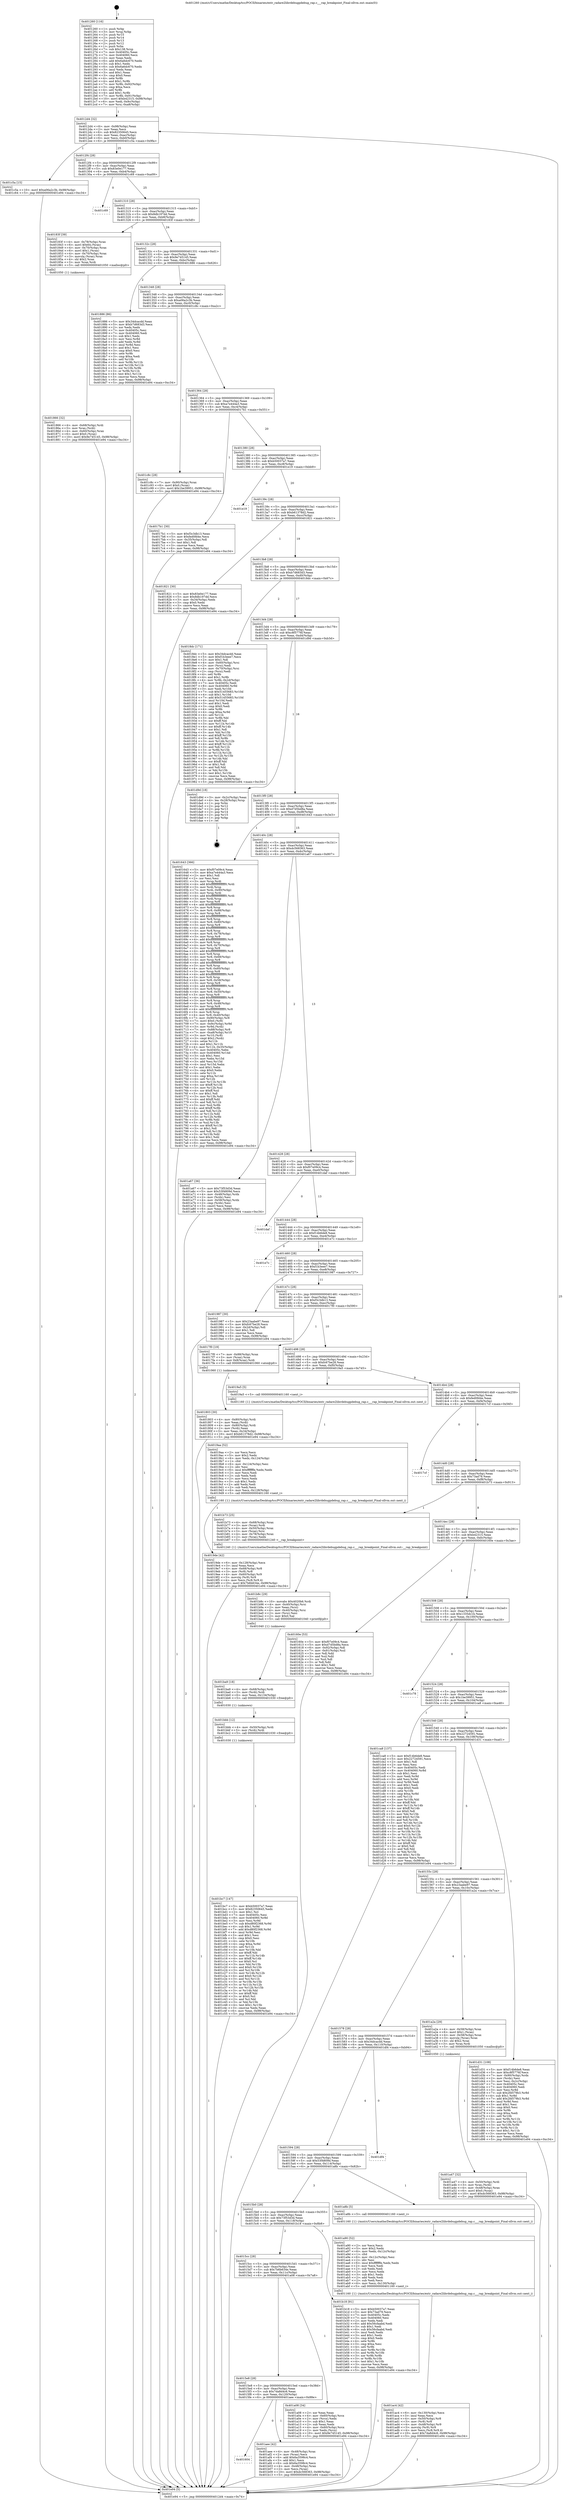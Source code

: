 digraph "0x401260" {
  label = "0x401260 (/mnt/c/Users/mathe/Desktop/tcc/POCII/binaries/extr_radare2librdebugpdebug_rap.c___rap_breakpoint_Final-ollvm.out::main(0))"
  labelloc = "t"
  node[shape=record]

  Entry [label="",width=0.3,height=0.3,shape=circle,fillcolor=black,style=filled]
  "0x4012d4" [label="{
     0x4012d4 [32]\l
     | [instrs]\l
     &nbsp;&nbsp;0x4012d4 \<+6\>: mov -0x98(%rbp),%eax\l
     &nbsp;&nbsp;0x4012da \<+2\>: mov %eax,%ecx\l
     &nbsp;&nbsp;0x4012dc \<+6\>: sub $0x82350645,%ecx\l
     &nbsp;&nbsp;0x4012e2 \<+6\>: mov %eax,-0xac(%rbp)\l
     &nbsp;&nbsp;0x4012e8 \<+6\>: mov %ecx,-0xb0(%rbp)\l
     &nbsp;&nbsp;0x4012ee \<+6\>: je 0000000000401c5a \<main+0x9fa\>\l
  }"]
  "0x401c5a" [label="{
     0x401c5a [15]\l
     | [instrs]\l
     &nbsp;&nbsp;0x401c5a \<+10\>: movl $0xa06a2c3b,-0x98(%rbp)\l
     &nbsp;&nbsp;0x401c64 \<+5\>: jmp 0000000000401e94 \<main+0xc34\>\l
  }"]
  "0x4012f4" [label="{
     0x4012f4 [28]\l
     | [instrs]\l
     &nbsp;&nbsp;0x4012f4 \<+5\>: jmp 00000000004012f9 \<main+0x99\>\l
     &nbsp;&nbsp;0x4012f9 \<+6\>: mov -0xac(%rbp),%eax\l
     &nbsp;&nbsp;0x4012ff \<+5\>: sub $0x83e0e177,%eax\l
     &nbsp;&nbsp;0x401304 \<+6\>: mov %eax,-0xb4(%rbp)\l
     &nbsp;&nbsp;0x40130a \<+6\>: je 0000000000401c69 \<main+0xa09\>\l
  }"]
  Exit [label="",width=0.3,height=0.3,shape=circle,fillcolor=black,style=filled,peripheries=2]
  "0x401c69" [label="{
     0x401c69\l
  }", style=dashed]
  "0x401310" [label="{
     0x401310 [28]\l
     | [instrs]\l
     &nbsp;&nbsp;0x401310 \<+5\>: jmp 0000000000401315 \<main+0xb5\>\l
     &nbsp;&nbsp;0x401315 \<+6\>: mov -0xac(%rbp),%eax\l
     &nbsp;&nbsp;0x40131b \<+5\>: sub $0x8db197dd,%eax\l
     &nbsp;&nbsp;0x401320 \<+6\>: mov %eax,-0xb8(%rbp)\l
     &nbsp;&nbsp;0x401326 \<+6\>: je 000000000040183f \<main+0x5df\>\l
  }"]
  "0x401bc7" [label="{
     0x401bc7 [147]\l
     | [instrs]\l
     &nbsp;&nbsp;0x401bc7 \<+5\>: mov $0xb50037a7,%eax\l
     &nbsp;&nbsp;0x401bcc \<+5\>: mov $0x82350645,%edx\l
     &nbsp;&nbsp;0x401bd1 \<+2\>: mov $0x1,%cl\l
     &nbsp;&nbsp;0x401bd3 \<+7\>: mov 0x40405c,%esi\l
     &nbsp;&nbsp;0x401bda \<+8\>: mov 0x404060,%r8d\l
     &nbsp;&nbsp;0x401be2 \<+3\>: mov %esi,%r9d\l
     &nbsp;&nbsp;0x401be5 \<+7\>: sub $0xd80f2368,%r9d\l
     &nbsp;&nbsp;0x401bec \<+4\>: sub $0x1,%r9d\l
     &nbsp;&nbsp;0x401bf0 \<+7\>: add $0xd80f2368,%r9d\l
     &nbsp;&nbsp;0x401bf7 \<+4\>: imul %r9d,%esi\l
     &nbsp;&nbsp;0x401bfb \<+3\>: and $0x1,%esi\l
     &nbsp;&nbsp;0x401bfe \<+3\>: cmp $0x0,%esi\l
     &nbsp;&nbsp;0x401c01 \<+4\>: sete %r10b\l
     &nbsp;&nbsp;0x401c05 \<+4\>: cmp $0xa,%r8d\l
     &nbsp;&nbsp;0x401c09 \<+4\>: setl %r11b\l
     &nbsp;&nbsp;0x401c0d \<+3\>: mov %r10b,%bl\l
     &nbsp;&nbsp;0x401c10 \<+3\>: xor $0xff,%bl\l
     &nbsp;&nbsp;0x401c13 \<+3\>: mov %r11b,%r14b\l
     &nbsp;&nbsp;0x401c16 \<+4\>: xor $0xff,%r14b\l
     &nbsp;&nbsp;0x401c1a \<+3\>: xor $0x0,%cl\l
     &nbsp;&nbsp;0x401c1d \<+3\>: mov %bl,%r15b\l
     &nbsp;&nbsp;0x401c20 \<+4\>: and $0x0,%r15b\l
     &nbsp;&nbsp;0x401c24 \<+3\>: and %cl,%r10b\l
     &nbsp;&nbsp;0x401c27 \<+3\>: mov %r14b,%r12b\l
     &nbsp;&nbsp;0x401c2a \<+4\>: and $0x0,%r12b\l
     &nbsp;&nbsp;0x401c2e \<+3\>: and %cl,%r11b\l
     &nbsp;&nbsp;0x401c31 \<+3\>: or %r10b,%r15b\l
     &nbsp;&nbsp;0x401c34 \<+3\>: or %r11b,%r12b\l
     &nbsp;&nbsp;0x401c37 \<+3\>: xor %r12b,%r15b\l
     &nbsp;&nbsp;0x401c3a \<+3\>: or %r14b,%bl\l
     &nbsp;&nbsp;0x401c3d \<+3\>: xor $0xff,%bl\l
     &nbsp;&nbsp;0x401c40 \<+3\>: or $0x0,%cl\l
     &nbsp;&nbsp;0x401c43 \<+2\>: and %cl,%bl\l
     &nbsp;&nbsp;0x401c45 \<+3\>: or %bl,%r15b\l
     &nbsp;&nbsp;0x401c48 \<+4\>: test $0x1,%r15b\l
     &nbsp;&nbsp;0x401c4c \<+3\>: cmovne %edx,%eax\l
     &nbsp;&nbsp;0x401c4f \<+6\>: mov %eax,-0x98(%rbp)\l
     &nbsp;&nbsp;0x401c55 \<+5\>: jmp 0000000000401e94 \<main+0xc34\>\l
  }"]
  "0x40183f" [label="{
     0x40183f [39]\l
     | [instrs]\l
     &nbsp;&nbsp;0x40183f \<+4\>: mov -0x78(%rbp),%rax\l
     &nbsp;&nbsp;0x401843 \<+6\>: movl $0x64,(%rax)\l
     &nbsp;&nbsp;0x401849 \<+4\>: mov -0x70(%rbp),%rax\l
     &nbsp;&nbsp;0x40184d \<+6\>: movl $0x1,(%rax)\l
     &nbsp;&nbsp;0x401853 \<+4\>: mov -0x70(%rbp),%rax\l
     &nbsp;&nbsp;0x401857 \<+3\>: movslq (%rax),%rax\l
     &nbsp;&nbsp;0x40185a \<+4\>: shl $0x2,%rax\l
     &nbsp;&nbsp;0x40185e \<+3\>: mov %rax,%rdi\l
     &nbsp;&nbsp;0x401861 \<+5\>: call 0000000000401050 \<malloc@plt\>\l
     | [calls]\l
     &nbsp;&nbsp;0x401050 \{1\} (unknown)\l
  }"]
  "0x40132c" [label="{
     0x40132c [28]\l
     | [instrs]\l
     &nbsp;&nbsp;0x40132c \<+5\>: jmp 0000000000401331 \<main+0xd1\>\l
     &nbsp;&nbsp;0x401331 \<+6\>: mov -0xac(%rbp),%eax\l
     &nbsp;&nbsp;0x401337 \<+5\>: sub $0x9e745145,%eax\l
     &nbsp;&nbsp;0x40133c \<+6\>: mov %eax,-0xbc(%rbp)\l
     &nbsp;&nbsp;0x401342 \<+6\>: je 0000000000401886 \<main+0x626\>\l
  }"]
  "0x401bbb" [label="{
     0x401bbb [12]\l
     | [instrs]\l
     &nbsp;&nbsp;0x401bbb \<+4\>: mov -0x50(%rbp),%rdi\l
     &nbsp;&nbsp;0x401bbf \<+3\>: mov (%rdi),%rdi\l
     &nbsp;&nbsp;0x401bc2 \<+5\>: call 0000000000401030 \<free@plt\>\l
     | [calls]\l
     &nbsp;&nbsp;0x401030 \{1\} (unknown)\l
  }"]
  "0x401886" [label="{
     0x401886 [86]\l
     | [instrs]\l
     &nbsp;&nbsp;0x401886 \<+5\>: mov $0x34dcacdd,%eax\l
     &nbsp;&nbsp;0x40188b \<+5\>: mov $0xb7d683d3,%ecx\l
     &nbsp;&nbsp;0x401890 \<+2\>: xor %edx,%edx\l
     &nbsp;&nbsp;0x401892 \<+7\>: mov 0x40405c,%esi\l
     &nbsp;&nbsp;0x401899 \<+7\>: mov 0x404060,%edi\l
     &nbsp;&nbsp;0x4018a0 \<+3\>: sub $0x1,%edx\l
     &nbsp;&nbsp;0x4018a3 \<+3\>: mov %esi,%r8d\l
     &nbsp;&nbsp;0x4018a6 \<+3\>: add %edx,%r8d\l
     &nbsp;&nbsp;0x4018a9 \<+4\>: imul %r8d,%esi\l
     &nbsp;&nbsp;0x4018ad \<+3\>: and $0x1,%esi\l
     &nbsp;&nbsp;0x4018b0 \<+3\>: cmp $0x0,%esi\l
     &nbsp;&nbsp;0x4018b3 \<+4\>: sete %r9b\l
     &nbsp;&nbsp;0x4018b7 \<+3\>: cmp $0xa,%edi\l
     &nbsp;&nbsp;0x4018ba \<+4\>: setl %r10b\l
     &nbsp;&nbsp;0x4018be \<+3\>: mov %r9b,%r11b\l
     &nbsp;&nbsp;0x4018c1 \<+3\>: and %r10b,%r11b\l
     &nbsp;&nbsp;0x4018c4 \<+3\>: xor %r10b,%r9b\l
     &nbsp;&nbsp;0x4018c7 \<+3\>: or %r9b,%r11b\l
     &nbsp;&nbsp;0x4018ca \<+4\>: test $0x1,%r11b\l
     &nbsp;&nbsp;0x4018ce \<+3\>: cmovne %ecx,%eax\l
     &nbsp;&nbsp;0x4018d1 \<+6\>: mov %eax,-0x98(%rbp)\l
     &nbsp;&nbsp;0x4018d7 \<+5\>: jmp 0000000000401e94 \<main+0xc34\>\l
  }"]
  "0x401348" [label="{
     0x401348 [28]\l
     | [instrs]\l
     &nbsp;&nbsp;0x401348 \<+5\>: jmp 000000000040134d \<main+0xed\>\l
     &nbsp;&nbsp;0x40134d \<+6\>: mov -0xac(%rbp),%eax\l
     &nbsp;&nbsp;0x401353 \<+5\>: sub $0xa06a2c3b,%eax\l
     &nbsp;&nbsp;0x401358 \<+6\>: mov %eax,-0xc0(%rbp)\l
     &nbsp;&nbsp;0x40135e \<+6\>: je 0000000000401c8c \<main+0xa2c\>\l
  }"]
  "0x401ba9" [label="{
     0x401ba9 [18]\l
     | [instrs]\l
     &nbsp;&nbsp;0x401ba9 \<+4\>: mov -0x68(%rbp),%rdi\l
     &nbsp;&nbsp;0x401bad \<+3\>: mov (%rdi),%rdi\l
     &nbsp;&nbsp;0x401bb0 \<+6\>: mov %eax,-0x134(%rbp)\l
     &nbsp;&nbsp;0x401bb6 \<+5\>: call 0000000000401030 \<free@plt\>\l
     | [calls]\l
     &nbsp;&nbsp;0x401030 \{1\} (unknown)\l
  }"]
  "0x401c8c" [label="{
     0x401c8c [28]\l
     | [instrs]\l
     &nbsp;&nbsp;0x401c8c \<+7\>: mov -0x90(%rbp),%rax\l
     &nbsp;&nbsp;0x401c93 \<+6\>: movl $0x0,(%rax)\l
     &nbsp;&nbsp;0x401c99 \<+10\>: movl $0x1be39951,-0x98(%rbp)\l
     &nbsp;&nbsp;0x401ca3 \<+5\>: jmp 0000000000401e94 \<main+0xc34\>\l
  }"]
  "0x401364" [label="{
     0x401364 [28]\l
     | [instrs]\l
     &nbsp;&nbsp;0x401364 \<+5\>: jmp 0000000000401369 \<main+0x109\>\l
     &nbsp;&nbsp;0x401369 \<+6\>: mov -0xac(%rbp),%eax\l
     &nbsp;&nbsp;0x40136f \<+5\>: sub $0xa7e444a3,%eax\l
     &nbsp;&nbsp;0x401374 \<+6\>: mov %eax,-0xc4(%rbp)\l
     &nbsp;&nbsp;0x40137a \<+6\>: je 00000000004017b1 \<main+0x551\>\l
  }"]
  "0x401b8c" [label="{
     0x401b8c [29]\l
     | [instrs]\l
     &nbsp;&nbsp;0x401b8c \<+10\>: movabs $0x4020b6,%rdi\l
     &nbsp;&nbsp;0x401b96 \<+4\>: mov -0x40(%rbp),%rsi\l
     &nbsp;&nbsp;0x401b9a \<+2\>: mov %eax,(%rsi)\l
     &nbsp;&nbsp;0x401b9c \<+4\>: mov -0x40(%rbp),%rsi\l
     &nbsp;&nbsp;0x401ba0 \<+2\>: mov (%rsi),%esi\l
     &nbsp;&nbsp;0x401ba2 \<+2\>: mov $0x0,%al\l
     &nbsp;&nbsp;0x401ba4 \<+5\>: call 0000000000401040 \<printf@plt\>\l
     | [calls]\l
     &nbsp;&nbsp;0x401040 \{1\} (unknown)\l
  }"]
  "0x4017b1" [label="{
     0x4017b1 [30]\l
     | [instrs]\l
     &nbsp;&nbsp;0x4017b1 \<+5\>: mov $0xf3c3db13,%eax\l
     &nbsp;&nbsp;0x4017b6 \<+5\>: mov $0xfed0fd4e,%ecx\l
     &nbsp;&nbsp;0x4017bb \<+3\>: mov -0x35(%rbp),%dl\l
     &nbsp;&nbsp;0x4017be \<+3\>: test $0x1,%dl\l
     &nbsp;&nbsp;0x4017c1 \<+3\>: cmovne %ecx,%eax\l
     &nbsp;&nbsp;0x4017c4 \<+6\>: mov %eax,-0x98(%rbp)\l
     &nbsp;&nbsp;0x4017ca \<+5\>: jmp 0000000000401e94 \<main+0xc34\>\l
  }"]
  "0x401380" [label="{
     0x401380 [28]\l
     | [instrs]\l
     &nbsp;&nbsp;0x401380 \<+5\>: jmp 0000000000401385 \<main+0x125\>\l
     &nbsp;&nbsp;0x401385 \<+6\>: mov -0xac(%rbp),%eax\l
     &nbsp;&nbsp;0x40138b \<+5\>: sub $0xb50037a7,%eax\l
     &nbsp;&nbsp;0x401390 \<+6\>: mov %eax,-0xc8(%rbp)\l
     &nbsp;&nbsp;0x401396 \<+6\>: je 0000000000401e19 \<main+0xbb9\>\l
  }"]
  "0x401604" [label="{
     0x401604\l
  }", style=dashed]
  "0x401e19" [label="{
     0x401e19\l
  }", style=dashed]
  "0x40139c" [label="{
     0x40139c [28]\l
     | [instrs]\l
     &nbsp;&nbsp;0x40139c \<+5\>: jmp 00000000004013a1 \<main+0x141\>\l
     &nbsp;&nbsp;0x4013a1 \<+6\>: mov -0xac(%rbp),%eax\l
     &nbsp;&nbsp;0x4013a7 \<+5\>: sub $0xb61378d2,%eax\l
     &nbsp;&nbsp;0x4013ac \<+6\>: mov %eax,-0xcc(%rbp)\l
     &nbsp;&nbsp;0x4013b2 \<+6\>: je 0000000000401821 \<main+0x5c1\>\l
  }"]
  "0x401aee" [label="{
     0x401aee [42]\l
     | [instrs]\l
     &nbsp;&nbsp;0x401aee \<+4\>: mov -0x48(%rbp),%rax\l
     &nbsp;&nbsp;0x401af2 \<+2\>: mov (%rax),%ecx\l
     &nbsp;&nbsp;0x401af4 \<+6\>: add $0x6a3598c4,%ecx\l
     &nbsp;&nbsp;0x401afa \<+3\>: add $0x1,%ecx\l
     &nbsp;&nbsp;0x401afd \<+6\>: sub $0x6a3598c4,%ecx\l
     &nbsp;&nbsp;0x401b03 \<+4\>: mov -0x48(%rbp),%rax\l
     &nbsp;&nbsp;0x401b07 \<+2\>: mov %ecx,(%rax)\l
     &nbsp;&nbsp;0x401b09 \<+10\>: movl $0xdc568363,-0x98(%rbp)\l
     &nbsp;&nbsp;0x401b13 \<+5\>: jmp 0000000000401e94 \<main+0xc34\>\l
  }"]
  "0x401821" [label="{
     0x401821 [30]\l
     | [instrs]\l
     &nbsp;&nbsp;0x401821 \<+5\>: mov $0x83e0e177,%eax\l
     &nbsp;&nbsp;0x401826 \<+5\>: mov $0x8db197dd,%ecx\l
     &nbsp;&nbsp;0x40182b \<+3\>: mov -0x34(%rbp),%edx\l
     &nbsp;&nbsp;0x40182e \<+3\>: cmp $0x0,%edx\l
     &nbsp;&nbsp;0x401831 \<+3\>: cmove %ecx,%eax\l
     &nbsp;&nbsp;0x401834 \<+6\>: mov %eax,-0x98(%rbp)\l
     &nbsp;&nbsp;0x40183a \<+5\>: jmp 0000000000401e94 \<main+0xc34\>\l
  }"]
  "0x4013b8" [label="{
     0x4013b8 [28]\l
     | [instrs]\l
     &nbsp;&nbsp;0x4013b8 \<+5\>: jmp 00000000004013bd \<main+0x15d\>\l
     &nbsp;&nbsp;0x4013bd \<+6\>: mov -0xac(%rbp),%eax\l
     &nbsp;&nbsp;0x4013c3 \<+5\>: sub $0xb7d683d3,%eax\l
     &nbsp;&nbsp;0x4013c8 \<+6\>: mov %eax,-0xd0(%rbp)\l
     &nbsp;&nbsp;0x4013ce \<+6\>: je 00000000004018dc \<main+0x67c\>\l
  }"]
  "0x401ac4" [label="{
     0x401ac4 [42]\l
     | [instrs]\l
     &nbsp;&nbsp;0x401ac4 \<+6\>: mov -0x130(%rbp),%ecx\l
     &nbsp;&nbsp;0x401aca \<+3\>: imul %eax,%ecx\l
     &nbsp;&nbsp;0x401acd \<+4\>: mov -0x50(%rbp),%r8\l
     &nbsp;&nbsp;0x401ad1 \<+3\>: mov (%r8),%r8\l
     &nbsp;&nbsp;0x401ad4 \<+4\>: mov -0x48(%rbp),%r9\l
     &nbsp;&nbsp;0x401ad8 \<+3\>: movslq (%r9),%r9\l
     &nbsp;&nbsp;0x401adb \<+4\>: mov %ecx,(%r8,%r9,4)\l
     &nbsp;&nbsp;0x401adf \<+10\>: movl $0x7da8d4c6,-0x98(%rbp)\l
     &nbsp;&nbsp;0x401ae9 \<+5\>: jmp 0000000000401e94 \<main+0xc34\>\l
  }"]
  "0x4018dc" [label="{
     0x4018dc [171]\l
     | [instrs]\l
     &nbsp;&nbsp;0x4018dc \<+5\>: mov $0x34dcacdd,%eax\l
     &nbsp;&nbsp;0x4018e1 \<+5\>: mov $0xf1b3eee7,%ecx\l
     &nbsp;&nbsp;0x4018e6 \<+2\>: mov $0x1,%dl\l
     &nbsp;&nbsp;0x4018e8 \<+4\>: mov -0x60(%rbp),%rsi\l
     &nbsp;&nbsp;0x4018ec \<+2\>: mov (%rsi),%edi\l
     &nbsp;&nbsp;0x4018ee \<+4\>: mov -0x70(%rbp),%rsi\l
     &nbsp;&nbsp;0x4018f2 \<+2\>: cmp (%rsi),%edi\l
     &nbsp;&nbsp;0x4018f4 \<+4\>: setl %r8b\l
     &nbsp;&nbsp;0x4018f8 \<+4\>: and $0x1,%r8b\l
     &nbsp;&nbsp;0x4018fc \<+4\>: mov %r8b,-0x2d(%rbp)\l
     &nbsp;&nbsp;0x401900 \<+7\>: mov 0x40405c,%edi\l
     &nbsp;&nbsp;0x401907 \<+8\>: mov 0x404060,%r9d\l
     &nbsp;&nbsp;0x40190f \<+3\>: mov %edi,%r10d\l
     &nbsp;&nbsp;0x401912 \<+7\>: sub $0x51455683,%r10d\l
     &nbsp;&nbsp;0x401919 \<+4\>: sub $0x1,%r10d\l
     &nbsp;&nbsp;0x40191d \<+7\>: add $0x51455683,%r10d\l
     &nbsp;&nbsp;0x401924 \<+4\>: imul %r10d,%edi\l
     &nbsp;&nbsp;0x401928 \<+3\>: and $0x1,%edi\l
     &nbsp;&nbsp;0x40192b \<+3\>: cmp $0x0,%edi\l
     &nbsp;&nbsp;0x40192e \<+4\>: sete %r8b\l
     &nbsp;&nbsp;0x401932 \<+4\>: cmp $0xa,%r9d\l
     &nbsp;&nbsp;0x401936 \<+4\>: setl %r11b\l
     &nbsp;&nbsp;0x40193a \<+3\>: mov %r8b,%bl\l
     &nbsp;&nbsp;0x40193d \<+3\>: xor $0xff,%bl\l
     &nbsp;&nbsp;0x401940 \<+3\>: mov %r11b,%r14b\l
     &nbsp;&nbsp;0x401943 \<+4\>: xor $0xff,%r14b\l
     &nbsp;&nbsp;0x401947 \<+3\>: xor $0x1,%dl\l
     &nbsp;&nbsp;0x40194a \<+3\>: mov %bl,%r15b\l
     &nbsp;&nbsp;0x40194d \<+4\>: and $0xff,%r15b\l
     &nbsp;&nbsp;0x401951 \<+3\>: and %dl,%r8b\l
     &nbsp;&nbsp;0x401954 \<+3\>: mov %r14b,%r12b\l
     &nbsp;&nbsp;0x401957 \<+4\>: and $0xff,%r12b\l
     &nbsp;&nbsp;0x40195b \<+3\>: and %dl,%r11b\l
     &nbsp;&nbsp;0x40195e \<+3\>: or %r8b,%r15b\l
     &nbsp;&nbsp;0x401961 \<+3\>: or %r11b,%r12b\l
     &nbsp;&nbsp;0x401964 \<+3\>: xor %r12b,%r15b\l
     &nbsp;&nbsp;0x401967 \<+3\>: or %r14b,%bl\l
     &nbsp;&nbsp;0x40196a \<+3\>: xor $0xff,%bl\l
     &nbsp;&nbsp;0x40196d \<+3\>: or $0x1,%dl\l
     &nbsp;&nbsp;0x401970 \<+2\>: and %dl,%bl\l
     &nbsp;&nbsp;0x401972 \<+3\>: or %bl,%r15b\l
     &nbsp;&nbsp;0x401975 \<+4\>: test $0x1,%r15b\l
     &nbsp;&nbsp;0x401979 \<+3\>: cmovne %ecx,%eax\l
     &nbsp;&nbsp;0x40197c \<+6\>: mov %eax,-0x98(%rbp)\l
     &nbsp;&nbsp;0x401982 \<+5\>: jmp 0000000000401e94 \<main+0xc34\>\l
  }"]
  "0x4013d4" [label="{
     0x4013d4 [28]\l
     | [instrs]\l
     &nbsp;&nbsp;0x4013d4 \<+5\>: jmp 00000000004013d9 \<main+0x179\>\l
     &nbsp;&nbsp;0x4013d9 \<+6\>: mov -0xac(%rbp),%eax\l
     &nbsp;&nbsp;0x4013df \<+5\>: sub $0xc8f5776f,%eax\l
     &nbsp;&nbsp;0x4013e4 \<+6\>: mov %eax,-0xd4(%rbp)\l
     &nbsp;&nbsp;0x4013ea \<+6\>: je 0000000000401d9d \<main+0xb3d\>\l
  }"]
  "0x401a90" [label="{
     0x401a90 [52]\l
     | [instrs]\l
     &nbsp;&nbsp;0x401a90 \<+2\>: xor %ecx,%ecx\l
     &nbsp;&nbsp;0x401a92 \<+5\>: mov $0x2,%edx\l
     &nbsp;&nbsp;0x401a97 \<+6\>: mov %edx,-0x12c(%rbp)\l
     &nbsp;&nbsp;0x401a9d \<+1\>: cltd\l
     &nbsp;&nbsp;0x401a9e \<+6\>: mov -0x12c(%rbp),%esi\l
     &nbsp;&nbsp;0x401aa4 \<+2\>: idiv %esi\l
     &nbsp;&nbsp;0x401aa6 \<+6\>: imul $0xfffffffe,%edx,%edx\l
     &nbsp;&nbsp;0x401aac \<+2\>: mov %ecx,%edi\l
     &nbsp;&nbsp;0x401aae \<+2\>: sub %edx,%edi\l
     &nbsp;&nbsp;0x401ab0 \<+2\>: mov %ecx,%edx\l
     &nbsp;&nbsp;0x401ab2 \<+3\>: sub $0x1,%edx\l
     &nbsp;&nbsp;0x401ab5 \<+2\>: add %edx,%edi\l
     &nbsp;&nbsp;0x401ab7 \<+2\>: sub %edi,%ecx\l
     &nbsp;&nbsp;0x401ab9 \<+6\>: mov %ecx,-0x130(%rbp)\l
     &nbsp;&nbsp;0x401abf \<+5\>: call 0000000000401160 \<next_i\>\l
     | [calls]\l
     &nbsp;&nbsp;0x401160 \{1\} (/mnt/c/Users/mathe/Desktop/tcc/POCII/binaries/extr_radare2librdebugpdebug_rap.c___rap_breakpoint_Final-ollvm.out::next_i)\l
  }"]
  "0x401d9d" [label="{
     0x401d9d [18]\l
     | [instrs]\l
     &nbsp;&nbsp;0x401d9d \<+3\>: mov -0x2c(%rbp),%eax\l
     &nbsp;&nbsp;0x401da0 \<+4\>: lea -0x28(%rbp),%rsp\l
     &nbsp;&nbsp;0x401da4 \<+1\>: pop %rbx\l
     &nbsp;&nbsp;0x401da5 \<+2\>: pop %r12\l
     &nbsp;&nbsp;0x401da7 \<+2\>: pop %r13\l
     &nbsp;&nbsp;0x401da9 \<+2\>: pop %r14\l
     &nbsp;&nbsp;0x401dab \<+2\>: pop %r15\l
     &nbsp;&nbsp;0x401dad \<+1\>: pop %rbp\l
     &nbsp;&nbsp;0x401dae \<+1\>: ret\l
  }"]
  "0x4013f0" [label="{
     0x4013f0 [28]\l
     | [instrs]\l
     &nbsp;&nbsp;0x4013f0 \<+5\>: jmp 00000000004013f5 \<main+0x195\>\l
     &nbsp;&nbsp;0x4013f5 \<+6\>: mov -0xac(%rbp),%eax\l
     &nbsp;&nbsp;0x4013fb \<+5\>: sub $0xd7d5bd8a,%eax\l
     &nbsp;&nbsp;0x401400 \<+6\>: mov %eax,-0xd8(%rbp)\l
     &nbsp;&nbsp;0x401406 \<+6\>: je 0000000000401643 \<main+0x3e3\>\l
  }"]
  "0x401a47" [label="{
     0x401a47 [32]\l
     | [instrs]\l
     &nbsp;&nbsp;0x401a47 \<+4\>: mov -0x50(%rbp),%rdi\l
     &nbsp;&nbsp;0x401a4b \<+3\>: mov %rax,(%rdi)\l
     &nbsp;&nbsp;0x401a4e \<+4\>: mov -0x48(%rbp),%rax\l
     &nbsp;&nbsp;0x401a52 \<+6\>: movl $0x0,(%rax)\l
     &nbsp;&nbsp;0x401a58 \<+10\>: movl $0xdc568363,-0x98(%rbp)\l
     &nbsp;&nbsp;0x401a62 \<+5\>: jmp 0000000000401e94 \<main+0xc34\>\l
  }"]
  "0x401643" [label="{
     0x401643 [366]\l
     | [instrs]\l
     &nbsp;&nbsp;0x401643 \<+5\>: mov $0xf07e09c4,%eax\l
     &nbsp;&nbsp;0x401648 \<+5\>: mov $0xa7e444a3,%ecx\l
     &nbsp;&nbsp;0x40164d \<+2\>: mov $0x1,%dl\l
     &nbsp;&nbsp;0x40164f \<+2\>: xor %esi,%esi\l
     &nbsp;&nbsp;0x401651 \<+3\>: mov %rsp,%rdi\l
     &nbsp;&nbsp;0x401654 \<+4\>: add $0xfffffffffffffff0,%rdi\l
     &nbsp;&nbsp;0x401658 \<+3\>: mov %rdi,%rsp\l
     &nbsp;&nbsp;0x40165b \<+7\>: mov %rdi,-0x90(%rbp)\l
     &nbsp;&nbsp;0x401662 \<+3\>: mov %rsp,%rdi\l
     &nbsp;&nbsp;0x401665 \<+4\>: add $0xfffffffffffffff0,%rdi\l
     &nbsp;&nbsp;0x401669 \<+3\>: mov %rdi,%rsp\l
     &nbsp;&nbsp;0x40166c \<+3\>: mov %rsp,%r8\l
     &nbsp;&nbsp;0x40166f \<+4\>: add $0xfffffffffffffff0,%r8\l
     &nbsp;&nbsp;0x401673 \<+3\>: mov %r8,%rsp\l
     &nbsp;&nbsp;0x401676 \<+7\>: mov %r8,-0x88(%rbp)\l
     &nbsp;&nbsp;0x40167d \<+3\>: mov %rsp,%r8\l
     &nbsp;&nbsp;0x401680 \<+4\>: add $0xfffffffffffffff0,%r8\l
     &nbsp;&nbsp;0x401684 \<+3\>: mov %r8,%rsp\l
     &nbsp;&nbsp;0x401687 \<+4\>: mov %r8,-0x80(%rbp)\l
     &nbsp;&nbsp;0x40168b \<+3\>: mov %rsp,%r8\l
     &nbsp;&nbsp;0x40168e \<+4\>: add $0xfffffffffffffff0,%r8\l
     &nbsp;&nbsp;0x401692 \<+3\>: mov %r8,%rsp\l
     &nbsp;&nbsp;0x401695 \<+4\>: mov %r8,-0x78(%rbp)\l
     &nbsp;&nbsp;0x401699 \<+3\>: mov %rsp,%r8\l
     &nbsp;&nbsp;0x40169c \<+4\>: add $0xfffffffffffffff0,%r8\l
     &nbsp;&nbsp;0x4016a0 \<+3\>: mov %r8,%rsp\l
     &nbsp;&nbsp;0x4016a3 \<+4\>: mov %r8,-0x70(%rbp)\l
     &nbsp;&nbsp;0x4016a7 \<+3\>: mov %rsp,%r8\l
     &nbsp;&nbsp;0x4016aa \<+4\>: add $0xfffffffffffffff0,%r8\l
     &nbsp;&nbsp;0x4016ae \<+3\>: mov %r8,%rsp\l
     &nbsp;&nbsp;0x4016b1 \<+4\>: mov %r8,-0x68(%rbp)\l
     &nbsp;&nbsp;0x4016b5 \<+3\>: mov %rsp,%r8\l
     &nbsp;&nbsp;0x4016b8 \<+4\>: add $0xfffffffffffffff0,%r8\l
     &nbsp;&nbsp;0x4016bc \<+3\>: mov %r8,%rsp\l
     &nbsp;&nbsp;0x4016bf \<+4\>: mov %r8,-0x60(%rbp)\l
     &nbsp;&nbsp;0x4016c3 \<+3\>: mov %rsp,%r8\l
     &nbsp;&nbsp;0x4016c6 \<+4\>: add $0xfffffffffffffff0,%r8\l
     &nbsp;&nbsp;0x4016ca \<+3\>: mov %r8,%rsp\l
     &nbsp;&nbsp;0x4016cd \<+4\>: mov %r8,-0x58(%rbp)\l
     &nbsp;&nbsp;0x4016d1 \<+3\>: mov %rsp,%r8\l
     &nbsp;&nbsp;0x4016d4 \<+4\>: add $0xfffffffffffffff0,%r8\l
     &nbsp;&nbsp;0x4016d8 \<+3\>: mov %r8,%rsp\l
     &nbsp;&nbsp;0x4016db \<+4\>: mov %r8,-0x50(%rbp)\l
     &nbsp;&nbsp;0x4016df \<+3\>: mov %rsp,%r8\l
     &nbsp;&nbsp;0x4016e2 \<+4\>: add $0xfffffffffffffff0,%r8\l
     &nbsp;&nbsp;0x4016e6 \<+3\>: mov %r8,%rsp\l
     &nbsp;&nbsp;0x4016e9 \<+4\>: mov %r8,-0x48(%rbp)\l
     &nbsp;&nbsp;0x4016ed \<+3\>: mov %rsp,%r8\l
     &nbsp;&nbsp;0x4016f0 \<+4\>: add $0xfffffffffffffff0,%r8\l
     &nbsp;&nbsp;0x4016f4 \<+3\>: mov %r8,%rsp\l
     &nbsp;&nbsp;0x4016f7 \<+4\>: mov %r8,-0x40(%rbp)\l
     &nbsp;&nbsp;0x4016fb \<+7\>: mov -0x90(%rbp),%r8\l
     &nbsp;&nbsp;0x401702 \<+7\>: movl $0x0,(%r8)\l
     &nbsp;&nbsp;0x401709 \<+7\>: mov -0x9c(%rbp),%r9d\l
     &nbsp;&nbsp;0x401710 \<+3\>: mov %r9d,(%rdi)\l
     &nbsp;&nbsp;0x401713 \<+7\>: mov -0x88(%rbp),%r8\l
     &nbsp;&nbsp;0x40171a \<+7\>: mov -0xa8(%rbp),%r10\l
     &nbsp;&nbsp;0x401721 \<+3\>: mov %r10,(%r8)\l
     &nbsp;&nbsp;0x401724 \<+3\>: cmpl $0x2,(%rdi)\l
     &nbsp;&nbsp;0x401727 \<+4\>: setne %r11b\l
     &nbsp;&nbsp;0x40172b \<+4\>: and $0x1,%r11b\l
     &nbsp;&nbsp;0x40172f \<+4\>: mov %r11b,-0x35(%rbp)\l
     &nbsp;&nbsp;0x401733 \<+7\>: mov 0x40405c,%ebx\l
     &nbsp;&nbsp;0x40173a \<+8\>: mov 0x404060,%r14d\l
     &nbsp;&nbsp;0x401742 \<+3\>: sub $0x1,%esi\l
     &nbsp;&nbsp;0x401745 \<+3\>: mov %ebx,%r15d\l
     &nbsp;&nbsp;0x401748 \<+3\>: add %esi,%r15d\l
     &nbsp;&nbsp;0x40174b \<+4\>: imul %r15d,%ebx\l
     &nbsp;&nbsp;0x40174f \<+3\>: and $0x1,%ebx\l
     &nbsp;&nbsp;0x401752 \<+3\>: cmp $0x0,%ebx\l
     &nbsp;&nbsp;0x401755 \<+4\>: sete %r11b\l
     &nbsp;&nbsp;0x401759 \<+4\>: cmp $0xa,%r14d\l
     &nbsp;&nbsp;0x40175d \<+4\>: setl %r12b\l
     &nbsp;&nbsp;0x401761 \<+3\>: mov %r11b,%r13b\l
     &nbsp;&nbsp;0x401764 \<+4\>: xor $0xff,%r13b\l
     &nbsp;&nbsp;0x401768 \<+3\>: mov %r12b,%sil\l
     &nbsp;&nbsp;0x40176b \<+4\>: xor $0xff,%sil\l
     &nbsp;&nbsp;0x40176f \<+3\>: xor $0x1,%dl\l
     &nbsp;&nbsp;0x401772 \<+3\>: mov %r13b,%dil\l
     &nbsp;&nbsp;0x401775 \<+4\>: and $0xff,%dil\l
     &nbsp;&nbsp;0x401779 \<+3\>: and %dl,%r11b\l
     &nbsp;&nbsp;0x40177c \<+3\>: mov %sil,%r8b\l
     &nbsp;&nbsp;0x40177f \<+4\>: and $0xff,%r8b\l
     &nbsp;&nbsp;0x401783 \<+3\>: and %dl,%r12b\l
     &nbsp;&nbsp;0x401786 \<+3\>: or %r11b,%dil\l
     &nbsp;&nbsp;0x401789 \<+3\>: or %r12b,%r8b\l
     &nbsp;&nbsp;0x40178c \<+3\>: xor %r8b,%dil\l
     &nbsp;&nbsp;0x40178f \<+3\>: or %sil,%r13b\l
     &nbsp;&nbsp;0x401792 \<+4\>: xor $0xff,%r13b\l
     &nbsp;&nbsp;0x401796 \<+3\>: or $0x1,%dl\l
     &nbsp;&nbsp;0x401799 \<+3\>: and %dl,%r13b\l
     &nbsp;&nbsp;0x40179c \<+3\>: or %r13b,%dil\l
     &nbsp;&nbsp;0x40179f \<+4\>: test $0x1,%dil\l
     &nbsp;&nbsp;0x4017a3 \<+3\>: cmovne %ecx,%eax\l
     &nbsp;&nbsp;0x4017a6 \<+6\>: mov %eax,-0x98(%rbp)\l
     &nbsp;&nbsp;0x4017ac \<+5\>: jmp 0000000000401e94 \<main+0xc34\>\l
  }"]
  "0x40140c" [label="{
     0x40140c [28]\l
     | [instrs]\l
     &nbsp;&nbsp;0x40140c \<+5\>: jmp 0000000000401411 \<main+0x1b1\>\l
     &nbsp;&nbsp;0x401411 \<+6\>: mov -0xac(%rbp),%eax\l
     &nbsp;&nbsp;0x401417 \<+5\>: sub $0xdc568363,%eax\l
     &nbsp;&nbsp;0x40141c \<+6\>: mov %eax,-0xdc(%rbp)\l
     &nbsp;&nbsp;0x401422 \<+6\>: je 0000000000401a67 \<main+0x807\>\l
  }"]
  "0x4015e8" [label="{
     0x4015e8 [28]\l
     | [instrs]\l
     &nbsp;&nbsp;0x4015e8 \<+5\>: jmp 00000000004015ed \<main+0x38d\>\l
     &nbsp;&nbsp;0x4015ed \<+6\>: mov -0xac(%rbp),%eax\l
     &nbsp;&nbsp;0x4015f3 \<+5\>: sub $0x7da8d4c6,%eax\l
     &nbsp;&nbsp;0x4015f8 \<+6\>: mov %eax,-0x120(%rbp)\l
     &nbsp;&nbsp;0x4015fe \<+6\>: je 0000000000401aee \<main+0x88e\>\l
  }"]
  "0x401a67" [label="{
     0x401a67 [36]\l
     | [instrs]\l
     &nbsp;&nbsp;0x401a67 \<+5\>: mov $0x73f53d3d,%eax\l
     &nbsp;&nbsp;0x401a6c \<+5\>: mov $0x53f4809d,%ecx\l
     &nbsp;&nbsp;0x401a71 \<+4\>: mov -0x48(%rbp),%rdx\l
     &nbsp;&nbsp;0x401a75 \<+2\>: mov (%rdx),%esi\l
     &nbsp;&nbsp;0x401a77 \<+4\>: mov -0x58(%rbp),%rdx\l
     &nbsp;&nbsp;0x401a7b \<+2\>: cmp (%rdx),%esi\l
     &nbsp;&nbsp;0x401a7d \<+3\>: cmovl %ecx,%eax\l
     &nbsp;&nbsp;0x401a80 \<+6\>: mov %eax,-0x98(%rbp)\l
     &nbsp;&nbsp;0x401a86 \<+5\>: jmp 0000000000401e94 \<main+0xc34\>\l
  }"]
  "0x401428" [label="{
     0x401428 [28]\l
     | [instrs]\l
     &nbsp;&nbsp;0x401428 \<+5\>: jmp 000000000040142d \<main+0x1cd\>\l
     &nbsp;&nbsp;0x40142d \<+6\>: mov -0xac(%rbp),%eax\l
     &nbsp;&nbsp;0x401433 \<+5\>: sub $0xf07e09c4,%eax\l
     &nbsp;&nbsp;0x401438 \<+6\>: mov %eax,-0xe0(%rbp)\l
     &nbsp;&nbsp;0x40143e \<+6\>: je 0000000000401daf \<main+0xb4f\>\l
  }"]
  "0x401a08" [label="{
     0x401a08 [34]\l
     | [instrs]\l
     &nbsp;&nbsp;0x401a08 \<+2\>: xor %eax,%eax\l
     &nbsp;&nbsp;0x401a0a \<+4\>: mov -0x60(%rbp),%rcx\l
     &nbsp;&nbsp;0x401a0e \<+2\>: mov (%rcx),%edx\l
     &nbsp;&nbsp;0x401a10 \<+3\>: sub $0x1,%eax\l
     &nbsp;&nbsp;0x401a13 \<+2\>: sub %eax,%edx\l
     &nbsp;&nbsp;0x401a15 \<+4\>: mov -0x60(%rbp),%rcx\l
     &nbsp;&nbsp;0x401a19 \<+2\>: mov %edx,(%rcx)\l
     &nbsp;&nbsp;0x401a1b \<+10\>: movl $0x9e745145,-0x98(%rbp)\l
     &nbsp;&nbsp;0x401a25 \<+5\>: jmp 0000000000401e94 \<main+0xc34\>\l
  }"]
  "0x401daf" [label="{
     0x401daf\l
  }", style=dashed]
  "0x401444" [label="{
     0x401444 [28]\l
     | [instrs]\l
     &nbsp;&nbsp;0x401444 \<+5\>: jmp 0000000000401449 \<main+0x1e9\>\l
     &nbsp;&nbsp;0x401449 \<+6\>: mov -0xac(%rbp),%eax\l
     &nbsp;&nbsp;0x40144f \<+5\>: sub $0xf14b6de8,%eax\l
     &nbsp;&nbsp;0x401454 \<+6\>: mov %eax,-0xe4(%rbp)\l
     &nbsp;&nbsp;0x40145a \<+6\>: je 0000000000401e7c \<main+0xc1c\>\l
  }"]
  "0x4015cc" [label="{
     0x4015cc [28]\l
     | [instrs]\l
     &nbsp;&nbsp;0x4015cc \<+5\>: jmp 00000000004015d1 \<main+0x371\>\l
     &nbsp;&nbsp;0x4015d1 \<+6\>: mov -0xac(%rbp),%eax\l
     &nbsp;&nbsp;0x4015d7 \<+5\>: sub $0x7b6b634e,%eax\l
     &nbsp;&nbsp;0x4015dc \<+6\>: mov %eax,-0x11c(%rbp)\l
     &nbsp;&nbsp;0x4015e2 \<+6\>: je 0000000000401a08 \<main+0x7a8\>\l
  }"]
  "0x401e7c" [label="{
     0x401e7c\l
  }", style=dashed]
  "0x401460" [label="{
     0x401460 [28]\l
     | [instrs]\l
     &nbsp;&nbsp;0x401460 \<+5\>: jmp 0000000000401465 \<main+0x205\>\l
     &nbsp;&nbsp;0x401465 \<+6\>: mov -0xac(%rbp),%eax\l
     &nbsp;&nbsp;0x40146b \<+5\>: sub $0xf1b3eee7,%eax\l
     &nbsp;&nbsp;0x401470 \<+6\>: mov %eax,-0xe8(%rbp)\l
     &nbsp;&nbsp;0x401476 \<+6\>: je 0000000000401987 \<main+0x727\>\l
  }"]
  "0x401b18" [label="{
     0x401b18 [91]\l
     | [instrs]\l
     &nbsp;&nbsp;0x401b18 \<+5\>: mov $0xb50037a7,%eax\l
     &nbsp;&nbsp;0x401b1d \<+5\>: mov $0x73ad79,%ecx\l
     &nbsp;&nbsp;0x401b22 \<+7\>: mov 0x40405c,%edx\l
     &nbsp;&nbsp;0x401b29 \<+7\>: mov 0x404060,%esi\l
     &nbsp;&nbsp;0x401b30 \<+2\>: mov %edx,%edi\l
     &nbsp;&nbsp;0x401b32 \<+6\>: add $0x56cfaabd,%edi\l
     &nbsp;&nbsp;0x401b38 \<+3\>: sub $0x1,%edi\l
     &nbsp;&nbsp;0x401b3b \<+6\>: sub $0x56cfaabd,%edi\l
     &nbsp;&nbsp;0x401b41 \<+3\>: imul %edi,%edx\l
     &nbsp;&nbsp;0x401b44 \<+3\>: and $0x1,%edx\l
     &nbsp;&nbsp;0x401b47 \<+3\>: cmp $0x0,%edx\l
     &nbsp;&nbsp;0x401b4a \<+4\>: sete %r8b\l
     &nbsp;&nbsp;0x401b4e \<+3\>: cmp $0xa,%esi\l
     &nbsp;&nbsp;0x401b51 \<+4\>: setl %r9b\l
     &nbsp;&nbsp;0x401b55 \<+3\>: mov %r8b,%r10b\l
     &nbsp;&nbsp;0x401b58 \<+3\>: and %r9b,%r10b\l
     &nbsp;&nbsp;0x401b5b \<+3\>: xor %r9b,%r8b\l
     &nbsp;&nbsp;0x401b5e \<+3\>: or %r8b,%r10b\l
     &nbsp;&nbsp;0x401b61 \<+4\>: test $0x1,%r10b\l
     &nbsp;&nbsp;0x401b65 \<+3\>: cmovne %ecx,%eax\l
     &nbsp;&nbsp;0x401b68 \<+6\>: mov %eax,-0x98(%rbp)\l
     &nbsp;&nbsp;0x401b6e \<+5\>: jmp 0000000000401e94 \<main+0xc34\>\l
  }"]
  "0x401987" [label="{
     0x401987 [30]\l
     | [instrs]\l
     &nbsp;&nbsp;0x401987 \<+5\>: mov $0x23aabe97,%eax\l
     &nbsp;&nbsp;0x40198c \<+5\>: mov $0xfc67be28,%ecx\l
     &nbsp;&nbsp;0x401991 \<+3\>: mov -0x2d(%rbp),%dl\l
     &nbsp;&nbsp;0x401994 \<+3\>: test $0x1,%dl\l
     &nbsp;&nbsp;0x401997 \<+3\>: cmovne %ecx,%eax\l
     &nbsp;&nbsp;0x40199a \<+6\>: mov %eax,-0x98(%rbp)\l
     &nbsp;&nbsp;0x4019a0 \<+5\>: jmp 0000000000401e94 \<main+0xc34\>\l
  }"]
  "0x40147c" [label="{
     0x40147c [28]\l
     | [instrs]\l
     &nbsp;&nbsp;0x40147c \<+5\>: jmp 0000000000401481 \<main+0x221\>\l
     &nbsp;&nbsp;0x401481 \<+6\>: mov -0xac(%rbp),%eax\l
     &nbsp;&nbsp;0x401487 \<+5\>: sub $0xf3c3db13,%eax\l
     &nbsp;&nbsp;0x40148c \<+6\>: mov %eax,-0xec(%rbp)\l
     &nbsp;&nbsp;0x401492 \<+6\>: je 00000000004017f0 \<main+0x590\>\l
  }"]
  "0x4015b0" [label="{
     0x4015b0 [28]\l
     | [instrs]\l
     &nbsp;&nbsp;0x4015b0 \<+5\>: jmp 00000000004015b5 \<main+0x355\>\l
     &nbsp;&nbsp;0x4015b5 \<+6\>: mov -0xac(%rbp),%eax\l
     &nbsp;&nbsp;0x4015bb \<+5\>: sub $0x73f53d3d,%eax\l
     &nbsp;&nbsp;0x4015c0 \<+6\>: mov %eax,-0x118(%rbp)\l
     &nbsp;&nbsp;0x4015c6 \<+6\>: je 0000000000401b18 \<main+0x8b8\>\l
  }"]
  "0x4017f0" [label="{
     0x4017f0 [19]\l
     | [instrs]\l
     &nbsp;&nbsp;0x4017f0 \<+7\>: mov -0x88(%rbp),%rax\l
     &nbsp;&nbsp;0x4017f7 \<+3\>: mov (%rax),%rax\l
     &nbsp;&nbsp;0x4017fa \<+4\>: mov 0x8(%rax),%rdi\l
     &nbsp;&nbsp;0x4017fe \<+5\>: call 0000000000401060 \<atoi@plt\>\l
     | [calls]\l
     &nbsp;&nbsp;0x401060 \{1\} (unknown)\l
  }"]
  "0x401498" [label="{
     0x401498 [28]\l
     | [instrs]\l
     &nbsp;&nbsp;0x401498 \<+5\>: jmp 000000000040149d \<main+0x23d\>\l
     &nbsp;&nbsp;0x40149d \<+6\>: mov -0xac(%rbp),%eax\l
     &nbsp;&nbsp;0x4014a3 \<+5\>: sub $0xfc67be28,%eax\l
     &nbsp;&nbsp;0x4014a8 \<+6\>: mov %eax,-0xf0(%rbp)\l
     &nbsp;&nbsp;0x4014ae \<+6\>: je 00000000004019a5 \<main+0x745\>\l
  }"]
  "0x401a8b" [label="{
     0x401a8b [5]\l
     | [instrs]\l
     &nbsp;&nbsp;0x401a8b \<+5\>: call 0000000000401160 \<next_i\>\l
     | [calls]\l
     &nbsp;&nbsp;0x401160 \{1\} (/mnt/c/Users/mathe/Desktop/tcc/POCII/binaries/extr_radare2librdebugpdebug_rap.c___rap_breakpoint_Final-ollvm.out::next_i)\l
  }"]
  "0x4019a5" [label="{
     0x4019a5 [5]\l
     | [instrs]\l
     &nbsp;&nbsp;0x4019a5 \<+5\>: call 0000000000401160 \<next_i\>\l
     | [calls]\l
     &nbsp;&nbsp;0x401160 \{1\} (/mnt/c/Users/mathe/Desktop/tcc/POCII/binaries/extr_radare2librdebugpdebug_rap.c___rap_breakpoint_Final-ollvm.out::next_i)\l
  }"]
  "0x4014b4" [label="{
     0x4014b4 [28]\l
     | [instrs]\l
     &nbsp;&nbsp;0x4014b4 \<+5\>: jmp 00000000004014b9 \<main+0x259\>\l
     &nbsp;&nbsp;0x4014b9 \<+6\>: mov -0xac(%rbp),%eax\l
     &nbsp;&nbsp;0x4014bf \<+5\>: sub $0xfed0fd4e,%eax\l
     &nbsp;&nbsp;0x4014c4 \<+6\>: mov %eax,-0xf4(%rbp)\l
     &nbsp;&nbsp;0x4014ca \<+6\>: je 00000000004017cf \<main+0x56f\>\l
  }"]
  "0x401594" [label="{
     0x401594 [28]\l
     | [instrs]\l
     &nbsp;&nbsp;0x401594 \<+5\>: jmp 0000000000401599 \<main+0x339\>\l
     &nbsp;&nbsp;0x401599 \<+6\>: mov -0xac(%rbp),%eax\l
     &nbsp;&nbsp;0x40159f \<+5\>: sub $0x53f4809d,%eax\l
     &nbsp;&nbsp;0x4015a4 \<+6\>: mov %eax,-0x114(%rbp)\l
     &nbsp;&nbsp;0x4015aa \<+6\>: je 0000000000401a8b \<main+0x82b\>\l
  }"]
  "0x4017cf" [label="{
     0x4017cf\l
  }", style=dashed]
  "0x4014d0" [label="{
     0x4014d0 [28]\l
     | [instrs]\l
     &nbsp;&nbsp;0x4014d0 \<+5\>: jmp 00000000004014d5 \<main+0x275\>\l
     &nbsp;&nbsp;0x4014d5 \<+6\>: mov -0xac(%rbp),%eax\l
     &nbsp;&nbsp;0x4014db \<+5\>: sub $0x73ad79,%eax\l
     &nbsp;&nbsp;0x4014e0 \<+6\>: mov %eax,-0xf8(%rbp)\l
     &nbsp;&nbsp;0x4014e6 \<+6\>: je 0000000000401b73 \<main+0x913\>\l
  }"]
  "0x401df4" [label="{
     0x401df4\l
  }", style=dashed]
  "0x401b73" [label="{
     0x401b73 [25]\l
     | [instrs]\l
     &nbsp;&nbsp;0x401b73 \<+4\>: mov -0x68(%rbp),%rax\l
     &nbsp;&nbsp;0x401b77 \<+3\>: mov (%rax),%rdi\l
     &nbsp;&nbsp;0x401b7a \<+4\>: mov -0x50(%rbp),%rax\l
     &nbsp;&nbsp;0x401b7e \<+3\>: mov (%rax),%rsi\l
     &nbsp;&nbsp;0x401b81 \<+4\>: mov -0x78(%rbp),%rax\l
     &nbsp;&nbsp;0x401b85 \<+2\>: mov (%rax),%edx\l
     &nbsp;&nbsp;0x401b87 \<+5\>: call 0000000000401240 \<__rap_breakpoint\>\l
     | [calls]\l
     &nbsp;&nbsp;0x401240 \{1\} (/mnt/c/Users/mathe/Desktop/tcc/POCII/binaries/extr_radare2librdebugpdebug_rap.c___rap_breakpoint_Final-ollvm.out::__rap_breakpoint)\l
  }"]
  "0x4014ec" [label="{
     0x4014ec [28]\l
     | [instrs]\l
     &nbsp;&nbsp;0x4014ec \<+5\>: jmp 00000000004014f1 \<main+0x291\>\l
     &nbsp;&nbsp;0x4014f1 \<+6\>: mov -0xac(%rbp),%eax\l
     &nbsp;&nbsp;0x4014f7 \<+5\>: sub $0xb42315,%eax\l
     &nbsp;&nbsp;0x4014fc \<+6\>: mov %eax,-0xfc(%rbp)\l
     &nbsp;&nbsp;0x401502 \<+6\>: je 000000000040160e \<main+0x3ae\>\l
  }"]
  "0x401578" [label="{
     0x401578 [28]\l
     | [instrs]\l
     &nbsp;&nbsp;0x401578 \<+5\>: jmp 000000000040157d \<main+0x31d\>\l
     &nbsp;&nbsp;0x40157d \<+6\>: mov -0xac(%rbp),%eax\l
     &nbsp;&nbsp;0x401583 \<+5\>: sub $0x34dcacdd,%eax\l
     &nbsp;&nbsp;0x401588 \<+6\>: mov %eax,-0x110(%rbp)\l
     &nbsp;&nbsp;0x40158e \<+6\>: je 0000000000401df4 \<main+0xb94\>\l
  }"]
  "0x40160e" [label="{
     0x40160e [53]\l
     | [instrs]\l
     &nbsp;&nbsp;0x40160e \<+5\>: mov $0xf07e09c4,%eax\l
     &nbsp;&nbsp;0x401613 \<+5\>: mov $0xd7d5bd8a,%ecx\l
     &nbsp;&nbsp;0x401618 \<+6\>: mov -0x92(%rbp),%dl\l
     &nbsp;&nbsp;0x40161e \<+7\>: mov -0x91(%rbp),%sil\l
     &nbsp;&nbsp;0x401625 \<+3\>: mov %dl,%dil\l
     &nbsp;&nbsp;0x401628 \<+3\>: and %sil,%dil\l
     &nbsp;&nbsp;0x40162b \<+3\>: xor %sil,%dl\l
     &nbsp;&nbsp;0x40162e \<+3\>: or %dl,%dil\l
     &nbsp;&nbsp;0x401631 \<+4\>: test $0x1,%dil\l
     &nbsp;&nbsp;0x401635 \<+3\>: cmovne %ecx,%eax\l
     &nbsp;&nbsp;0x401638 \<+6\>: mov %eax,-0x98(%rbp)\l
     &nbsp;&nbsp;0x40163e \<+5\>: jmp 0000000000401e94 \<main+0xc34\>\l
  }"]
  "0x401508" [label="{
     0x401508 [28]\l
     | [instrs]\l
     &nbsp;&nbsp;0x401508 \<+5\>: jmp 000000000040150d \<main+0x2ad\>\l
     &nbsp;&nbsp;0x40150d \<+6\>: mov -0xac(%rbp),%eax\l
     &nbsp;&nbsp;0x401513 \<+5\>: sub $0x1335dc1b,%eax\l
     &nbsp;&nbsp;0x401518 \<+6\>: mov %eax,-0x100(%rbp)\l
     &nbsp;&nbsp;0x40151e \<+6\>: je 0000000000401c78 \<main+0xa18\>\l
  }"]
  "0x401e94" [label="{
     0x401e94 [5]\l
     | [instrs]\l
     &nbsp;&nbsp;0x401e94 \<+5\>: jmp 00000000004012d4 \<main+0x74\>\l
  }"]
  "0x401260" [label="{
     0x401260 [116]\l
     | [instrs]\l
     &nbsp;&nbsp;0x401260 \<+1\>: push %rbp\l
     &nbsp;&nbsp;0x401261 \<+3\>: mov %rsp,%rbp\l
     &nbsp;&nbsp;0x401264 \<+2\>: push %r15\l
     &nbsp;&nbsp;0x401266 \<+2\>: push %r14\l
     &nbsp;&nbsp;0x401268 \<+2\>: push %r13\l
     &nbsp;&nbsp;0x40126a \<+2\>: push %r12\l
     &nbsp;&nbsp;0x40126c \<+1\>: push %rbx\l
     &nbsp;&nbsp;0x40126d \<+7\>: sub $0x138,%rsp\l
     &nbsp;&nbsp;0x401274 \<+7\>: mov 0x40405c,%eax\l
     &nbsp;&nbsp;0x40127b \<+7\>: mov 0x404060,%ecx\l
     &nbsp;&nbsp;0x401282 \<+2\>: mov %eax,%edx\l
     &nbsp;&nbsp;0x401284 \<+6\>: add $0x6a6dc670,%edx\l
     &nbsp;&nbsp;0x40128a \<+3\>: sub $0x1,%edx\l
     &nbsp;&nbsp;0x40128d \<+6\>: sub $0x6a6dc670,%edx\l
     &nbsp;&nbsp;0x401293 \<+3\>: imul %edx,%eax\l
     &nbsp;&nbsp;0x401296 \<+3\>: and $0x1,%eax\l
     &nbsp;&nbsp;0x401299 \<+3\>: cmp $0x0,%eax\l
     &nbsp;&nbsp;0x40129c \<+4\>: sete %r8b\l
     &nbsp;&nbsp;0x4012a0 \<+4\>: and $0x1,%r8b\l
     &nbsp;&nbsp;0x4012a4 \<+7\>: mov %r8b,-0x92(%rbp)\l
     &nbsp;&nbsp;0x4012ab \<+3\>: cmp $0xa,%ecx\l
     &nbsp;&nbsp;0x4012ae \<+4\>: setl %r8b\l
     &nbsp;&nbsp;0x4012b2 \<+4\>: and $0x1,%r8b\l
     &nbsp;&nbsp;0x4012b6 \<+7\>: mov %r8b,-0x91(%rbp)\l
     &nbsp;&nbsp;0x4012bd \<+10\>: movl $0xb42315,-0x98(%rbp)\l
     &nbsp;&nbsp;0x4012c7 \<+6\>: mov %edi,-0x9c(%rbp)\l
     &nbsp;&nbsp;0x4012cd \<+7\>: mov %rsi,-0xa8(%rbp)\l
  }"]
  "0x401a2a" [label="{
     0x401a2a [29]\l
     | [instrs]\l
     &nbsp;&nbsp;0x401a2a \<+4\>: mov -0x58(%rbp),%rax\l
     &nbsp;&nbsp;0x401a2e \<+6\>: movl $0x1,(%rax)\l
     &nbsp;&nbsp;0x401a34 \<+4\>: mov -0x58(%rbp),%rax\l
     &nbsp;&nbsp;0x401a38 \<+3\>: movslq (%rax),%rax\l
     &nbsp;&nbsp;0x401a3b \<+4\>: shl $0x2,%rax\l
     &nbsp;&nbsp;0x401a3f \<+3\>: mov %rax,%rdi\l
     &nbsp;&nbsp;0x401a42 \<+5\>: call 0000000000401050 \<malloc@plt\>\l
     | [calls]\l
     &nbsp;&nbsp;0x401050 \{1\} (unknown)\l
  }"]
  "0x401803" [label="{
     0x401803 [30]\l
     | [instrs]\l
     &nbsp;&nbsp;0x401803 \<+4\>: mov -0x80(%rbp),%rdi\l
     &nbsp;&nbsp;0x401807 \<+2\>: mov %eax,(%rdi)\l
     &nbsp;&nbsp;0x401809 \<+4\>: mov -0x80(%rbp),%rdi\l
     &nbsp;&nbsp;0x40180d \<+2\>: mov (%rdi),%eax\l
     &nbsp;&nbsp;0x40180f \<+3\>: mov %eax,-0x34(%rbp)\l
     &nbsp;&nbsp;0x401812 \<+10\>: movl $0xb61378d2,-0x98(%rbp)\l
     &nbsp;&nbsp;0x40181c \<+5\>: jmp 0000000000401e94 \<main+0xc34\>\l
  }"]
  "0x401866" [label="{
     0x401866 [32]\l
     | [instrs]\l
     &nbsp;&nbsp;0x401866 \<+4\>: mov -0x68(%rbp),%rdi\l
     &nbsp;&nbsp;0x40186a \<+3\>: mov %rax,(%rdi)\l
     &nbsp;&nbsp;0x40186d \<+4\>: mov -0x60(%rbp),%rax\l
     &nbsp;&nbsp;0x401871 \<+6\>: movl $0x0,(%rax)\l
     &nbsp;&nbsp;0x401877 \<+10\>: movl $0x9e745145,-0x98(%rbp)\l
     &nbsp;&nbsp;0x401881 \<+5\>: jmp 0000000000401e94 \<main+0xc34\>\l
  }"]
  "0x4019aa" [label="{
     0x4019aa [52]\l
     | [instrs]\l
     &nbsp;&nbsp;0x4019aa \<+2\>: xor %ecx,%ecx\l
     &nbsp;&nbsp;0x4019ac \<+5\>: mov $0x2,%edx\l
     &nbsp;&nbsp;0x4019b1 \<+6\>: mov %edx,-0x124(%rbp)\l
     &nbsp;&nbsp;0x4019b7 \<+1\>: cltd\l
     &nbsp;&nbsp;0x4019b8 \<+6\>: mov -0x124(%rbp),%esi\l
     &nbsp;&nbsp;0x4019be \<+2\>: idiv %esi\l
     &nbsp;&nbsp;0x4019c0 \<+6\>: imul $0xfffffffe,%edx,%edx\l
     &nbsp;&nbsp;0x4019c6 \<+2\>: mov %ecx,%edi\l
     &nbsp;&nbsp;0x4019c8 \<+2\>: sub %edx,%edi\l
     &nbsp;&nbsp;0x4019ca \<+2\>: mov %ecx,%edx\l
     &nbsp;&nbsp;0x4019cc \<+3\>: sub $0x1,%edx\l
     &nbsp;&nbsp;0x4019cf \<+2\>: add %edx,%edi\l
     &nbsp;&nbsp;0x4019d1 \<+2\>: sub %edi,%ecx\l
     &nbsp;&nbsp;0x4019d3 \<+6\>: mov %ecx,-0x128(%rbp)\l
     &nbsp;&nbsp;0x4019d9 \<+5\>: call 0000000000401160 \<next_i\>\l
     | [calls]\l
     &nbsp;&nbsp;0x401160 \{1\} (/mnt/c/Users/mathe/Desktop/tcc/POCII/binaries/extr_radare2librdebugpdebug_rap.c___rap_breakpoint_Final-ollvm.out::next_i)\l
  }"]
  "0x4019de" [label="{
     0x4019de [42]\l
     | [instrs]\l
     &nbsp;&nbsp;0x4019de \<+6\>: mov -0x128(%rbp),%ecx\l
     &nbsp;&nbsp;0x4019e4 \<+3\>: imul %eax,%ecx\l
     &nbsp;&nbsp;0x4019e7 \<+4\>: mov -0x68(%rbp),%r8\l
     &nbsp;&nbsp;0x4019eb \<+3\>: mov (%r8),%r8\l
     &nbsp;&nbsp;0x4019ee \<+4\>: mov -0x60(%rbp),%r9\l
     &nbsp;&nbsp;0x4019f2 \<+3\>: movslq (%r9),%r9\l
     &nbsp;&nbsp;0x4019f5 \<+4\>: mov %ecx,(%r8,%r9,4)\l
     &nbsp;&nbsp;0x4019f9 \<+10\>: movl $0x7b6b634e,-0x98(%rbp)\l
     &nbsp;&nbsp;0x401a03 \<+5\>: jmp 0000000000401e94 \<main+0xc34\>\l
  }"]
  "0x40155c" [label="{
     0x40155c [28]\l
     | [instrs]\l
     &nbsp;&nbsp;0x40155c \<+5\>: jmp 0000000000401561 \<main+0x301\>\l
     &nbsp;&nbsp;0x401561 \<+6\>: mov -0xac(%rbp),%eax\l
     &nbsp;&nbsp;0x401567 \<+5\>: sub $0x23aabe97,%eax\l
     &nbsp;&nbsp;0x40156c \<+6\>: mov %eax,-0x10c(%rbp)\l
     &nbsp;&nbsp;0x401572 \<+6\>: je 0000000000401a2a \<main+0x7ca\>\l
  }"]
  "0x401c78" [label="{
     0x401c78\l
  }", style=dashed]
  "0x401524" [label="{
     0x401524 [28]\l
     | [instrs]\l
     &nbsp;&nbsp;0x401524 \<+5\>: jmp 0000000000401529 \<main+0x2c9\>\l
     &nbsp;&nbsp;0x401529 \<+6\>: mov -0xac(%rbp),%eax\l
     &nbsp;&nbsp;0x40152f \<+5\>: sub $0x1be39951,%eax\l
     &nbsp;&nbsp;0x401534 \<+6\>: mov %eax,-0x104(%rbp)\l
     &nbsp;&nbsp;0x40153a \<+6\>: je 0000000000401ca8 \<main+0xa48\>\l
  }"]
  "0x401d31" [label="{
     0x401d31 [108]\l
     | [instrs]\l
     &nbsp;&nbsp;0x401d31 \<+5\>: mov $0xf14b6de8,%eax\l
     &nbsp;&nbsp;0x401d36 \<+5\>: mov $0xc8f5776f,%ecx\l
     &nbsp;&nbsp;0x401d3b \<+7\>: mov -0x90(%rbp),%rdx\l
     &nbsp;&nbsp;0x401d42 \<+2\>: mov (%rdx),%esi\l
     &nbsp;&nbsp;0x401d44 \<+3\>: mov %esi,-0x2c(%rbp)\l
     &nbsp;&nbsp;0x401d47 \<+7\>: mov 0x40405c,%esi\l
     &nbsp;&nbsp;0x401d4e \<+7\>: mov 0x404060,%edi\l
     &nbsp;&nbsp;0x401d55 \<+3\>: mov %esi,%r8d\l
     &nbsp;&nbsp;0x401d58 \<+7\>: sub $0x2fd579b3,%r8d\l
     &nbsp;&nbsp;0x401d5f \<+4\>: sub $0x1,%r8d\l
     &nbsp;&nbsp;0x401d63 \<+7\>: add $0x2fd579b3,%r8d\l
     &nbsp;&nbsp;0x401d6a \<+4\>: imul %r8d,%esi\l
     &nbsp;&nbsp;0x401d6e \<+3\>: and $0x1,%esi\l
     &nbsp;&nbsp;0x401d71 \<+3\>: cmp $0x0,%esi\l
     &nbsp;&nbsp;0x401d74 \<+4\>: sete %r9b\l
     &nbsp;&nbsp;0x401d78 \<+3\>: cmp $0xa,%edi\l
     &nbsp;&nbsp;0x401d7b \<+4\>: setl %r10b\l
     &nbsp;&nbsp;0x401d7f \<+3\>: mov %r9b,%r11b\l
     &nbsp;&nbsp;0x401d82 \<+3\>: and %r10b,%r11b\l
     &nbsp;&nbsp;0x401d85 \<+3\>: xor %r10b,%r9b\l
     &nbsp;&nbsp;0x401d88 \<+3\>: or %r9b,%r11b\l
     &nbsp;&nbsp;0x401d8b \<+4\>: test $0x1,%r11b\l
     &nbsp;&nbsp;0x401d8f \<+3\>: cmovne %ecx,%eax\l
     &nbsp;&nbsp;0x401d92 \<+6\>: mov %eax,-0x98(%rbp)\l
     &nbsp;&nbsp;0x401d98 \<+5\>: jmp 0000000000401e94 \<main+0xc34\>\l
  }"]
  "0x401ca8" [label="{
     0x401ca8 [137]\l
     | [instrs]\l
     &nbsp;&nbsp;0x401ca8 \<+5\>: mov $0xf14b6de8,%eax\l
     &nbsp;&nbsp;0x401cad \<+5\>: mov $0x22724591,%ecx\l
     &nbsp;&nbsp;0x401cb2 \<+2\>: mov $0x1,%dl\l
     &nbsp;&nbsp;0x401cb4 \<+2\>: xor %esi,%esi\l
     &nbsp;&nbsp;0x401cb6 \<+7\>: mov 0x40405c,%edi\l
     &nbsp;&nbsp;0x401cbd \<+8\>: mov 0x404060,%r8d\l
     &nbsp;&nbsp;0x401cc5 \<+3\>: sub $0x1,%esi\l
     &nbsp;&nbsp;0x401cc8 \<+3\>: mov %edi,%r9d\l
     &nbsp;&nbsp;0x401ccb \<+3\>: add %esi,%r9d\l
     &nbsp;&nbsp;0x401cce \<+4\>: imul %r9d,%edi\l
     &nbsp;&nbsp;0x401cd2 \<+3\>: and $0x1,%edi\l
     &nbsp;&nbsp;0x401cd5 \<+3\>: cmp $0x0,%edi\l
     &nbsp;&nbsp;0x401cd8 \<+4\>: sete %r10b\l
     &nbsp;&nbsp;0x401cdc \<+4\>: cmp $0xa,%r8d\l
     &nbsp;&nbsp;0x401ce0 \<+4\>: setl %r11b\l
     &nbsp;&nbsp;0x401ce4 \<+3\>: mov %r10b,%bl\l
     &nbsp;&nbsp;0x401ce7 \<+3\>: xor $0xff,%bl\l
     &nbsp;&nbsp;0x401cea \<+3\>: mov %r11b,%r14b\l
     &nbsp;&nbsp;0x401ced \<+4\>: xor $0xff,%r14b\l
     &nbsp;&nbsp;0x401cf1 \<+3\>: xor $0x0,%dl\l
     &nbsp;&nbsp;0x401cf4 \<+3\>: mov %bl,%r15b\l
     &nbsp;&nbsp;0x401cf7 \<+4\>: and $0x0,%r15b\l
     &nbsp;&nbsp;0x401cfb \<+3\>: and %dl,%r10b\l
     &nbsp;&nbsp;0x401cfe \<+3\>: mov %r14b,%r12b\l
     &nbsp;&nbsp;0x401d01 \<+4\>: and $0x0,%r12b\l
     &nbsp;&nbsp;0x401d05 \<+3\>: and %dl,%r11b\l
     &nbsp;&nbsp;0x401d08 \<+3\>: or %r10b,%r15b\l
     &nbsp;&nbsp;0x401d0b \<+3\>: or %r11b,%r12b\l
     &nbsp;&nbsp;0x401d0e \<+3\>: xor %r12b,%r15b\l
     &nbsp;&nbsp;0x401d11 \<+3\>: or %r14b,%bl\l
     &nbsp;&nbsp;0x401d14 \<+3\>: xor $0xff,%bl\l
     &nbsp;&nbsp;0x401d17 \<+3\>: or $0x0,%dl\l
     &nbsp;&nbsp;0x401d1a \<+2\>: and %dl,%bl\l
     &nbsp;&nbsp;0x401d1c \<+3\>: or %bl,%r15b\l
     &nbsp;&nbsp;0x401d1f \<+4\>: test $0x1,%r15b\l
     &nbsp;&nbsp;0x401d23 \<+3\>: cmovne %ecx,%eax\l
     &nbsp;&nbsp;0x401d26 \<+6\>: mov %eax,-0x98(%rbp)\l
     &nbsp;&nbsp;0x401d2c \<+5\>: jmp 0000000000401e94 \<main+0xc34\>\l
  }"]
  "0x401540" [label="{
     0x401540 [28]\l
     | [instrs]\l
     &nbsp;&nbsp;0x401540 \<+5\>: jmp 0000000000401545 \<main+0x2e5\>\l
     &nbsp;&nbsp;0x401545 \<+6\>: mov -0xac(%rbp),%eax\l
     &nbsp;&nbsp;0x40154b \<+5\>: sub $0x22724591,%eax\l
     &nbsp;&nbsp;0x401550 \<+6\>: mov %eax,-0x108(%rbp)\l
     &nbsp;&nbsp;0x401556 \<+6\>: je 0000000000401d31 \<main+0xad1\>\l
  }"]
  Entry -> "0x401260" [label=" 1"]
  "0x4012d4" -> "0x401c5a" [label=" 1"]
  "0x4012d4" -> "0x4012f4" [label=" 25"]
  "0x401d9d" -> Exit [label=" 1"]
  "0x4012f4" -> "0x401c69" [label=" 0"]
  "0x4012f4" -> "0x401310" [label=" 25"]
  "0x401d31" -> "0x401e94" [label=" 1"]
  "0x401310" -> "0x40183f" [label=" 1"]
  "0x401310" -> "0x40132c" [label=" 24"]
  "0x401ca8" -> "0x401e94" [label=" 1"]
  "0x40132c" -> "0x401886" [label=" 2"]
  "0x40132c" -> "0x401348" [label=" 22"]
  "0x401c8c" -> "0x401e94" [label=" 1"]
  "0x401348" -> "0x401c8c" [label=" 1"]
  "0x401348" -> "0x401364" [label=" 21"]
  "0x401c5a" -> "0x401e94" [label=" 1"]
  "0x401364" -> "0x4017b1" [label=" 1"]
  "0x401364" -> "0x401380" [label=" 20"]
  "0x401bc7" -> "0x401e94" [label=" 1"]
  "0x401380" -> "0x401e19" [label=" 0"]
  "0x401380" -> "0x40139c" [label=" 20"]
  "0x401bbb" -> "0x401bc7" [label=" 1"]
  "0x40139c" -> "0x401821" [label=" 1"]
  "0x40139c" -> "0x4013b8" [label=" 19"]
  "0x401ba9" -> "0x401bbb" [label=" 1"]
  "0x4013b8" -> "0x4018dc" [label=" 2"]
  "0x4013b8" -> "0x4013d4" [label=" 17"]
  "0x401b73" -> "0x401b8c" [label=" 1"]
  "0x4013d4" -> "0x401d9d" [label=" 1"]
  "0x4013d4" -> "0x4013f0" [label=" 16"]
  "0x401b18" -> "0x401e94" [label=" 1"]
  "0x4013f0" -> "0x401643" [label=" 1"]
  "0x4013f0" -> "0x40140c" [label=" 15"]
  "0x401aee" -> "0x401e94" [label=" 1"]
  "0x40140c" -> "0x401a67" [label=" 2"]
  "0x40140c" -> "0x401428" [label=" 13"]
  "0x4015e8" -> "0x401604" [label=" 0"]
  "0x401428" -> "0x401daf" [label=" 0"]
  "0x401428" -> "0x401444" [label=" 13"]
  "0x4015e8" -> "0x401aee" [label=" 1"]
  "0x401444" -> "0x401e7c" [label=" 0"]
  "0x401444" -> "0x401460" [label=" 13"]
  "0x401ac4" -> "0x401e94" [label=" 1"]
  "0x401460" -> "0x401987" [label=" 2"]
  "0x401460" -> "0x40147c" [label=" 11"]
  "0x401a90" -> "0x401ac4" [label=" 1"]
  "0x40147c" -> "0x4017f0" [label=" 1"]
  "0x40147c" -> "0x401498" [label=" 10"]
  "0x401a67" -> "0x401e94" [label=" 2"]
  "0x401498" -> "0x4019a5" [label=" 1"]
  "0x401498" -> "0x4014b4" [label=" 9"]
  "0x401a47" -> "0x401e94" [label=" 1"]
  "0x4014b4" -> "0x4017cf" [label=" 0"]
  "0x4014b4" -> "0x4014d0" [label=" 9"]
  "0x401a08" -> "0x401e94" [label=" 1"]
  "0x4014d0" -> "0x401b73" [label=" 1"]
  "0x4014d0" -> "0x4014ec" [label=" 8"]
  "0x4015cc" -> "0x4015e8" [label=" 1"]
  "0x4014ec" -> "0x40160e" [label=" 1"]
  "0x4014ec" -> "0x401508" [label=" 7"]
  "0x40160e" -> "0x401e94" [label=" 1"]
  "0x401260" -> "0x4012d4" [label=" 1"]
  "0x401e94" -> "0x4012d4" [label=" 25"]
  "0x401b8c" -> "0x401ba9" [label=" 1"]
  "0x401643" -> "0x401e94" [label=" 1"]
  "0x4017b1" -> "0x401e94" [label=" 1"]
  "0x4017f0" -> "0x401803" [label=" 1"]
  "0x401803" -> "0x401e94" [label=" 1"]
  "0x401821" -> "0x401e94" [label=" 1"]
  "0x40183f" -> "0x401866" [label=" 1"]
  "0x401866" -> "0x401e94" [label=" 1"]
  "0x401886" -> "0x401e94" [label=" 2"]
  "0x4018dc" -> "0x401e94" [label=" 2"]
  "0x401987" -> "0x401e94" [label=" 2"]
  "0x4019a5" -> "0x4019aa" [label=" 1"]
  "0x4019aa" -> "0x4019de" [label=" 1"]
  "0x4019de" -> "0x401e94" [label=" 1"]
  "0x4015b0" -> "0x4015cc" [label=" 2"]
  "0x401508" -> "0x401c78" [label=" 0"]
  "0x401508" -> "0x401524" [label=" 7"]
  "0x401a8b" -> "0x401a90" [label=" 1"]
  "0x401524" -> "0x401ca8" [label=" 1"]
  "0x401524" -> "0x401540" [label=" 6"]
  "0x401594" -> "0x4015b0" [label=" 3"]
  "0x401540" -> "0x401d31" [label=" 1"]
  "0x401540" -> "0x40155c" [label=" 5"]
  "0x4015b0" -> "0x401b18" [label=" 1"]
  "0x40155c" -> "0x401a2a" [label=" 1"]
  "0x40155c" -> "0x401578" [label=" 4"]
  "0x4015cc" -> "0x401a08" [label=" 1"]
  "0x401578" -> "0x401df4" [label=" 0"]
  "0x401578" -> "0x401594" [label=" 4"]
  "0x401a2a" -> "0x401a47" [label=" 1"]
  "0x401594" -> "0x401a8b" [label=" 1"]
}
